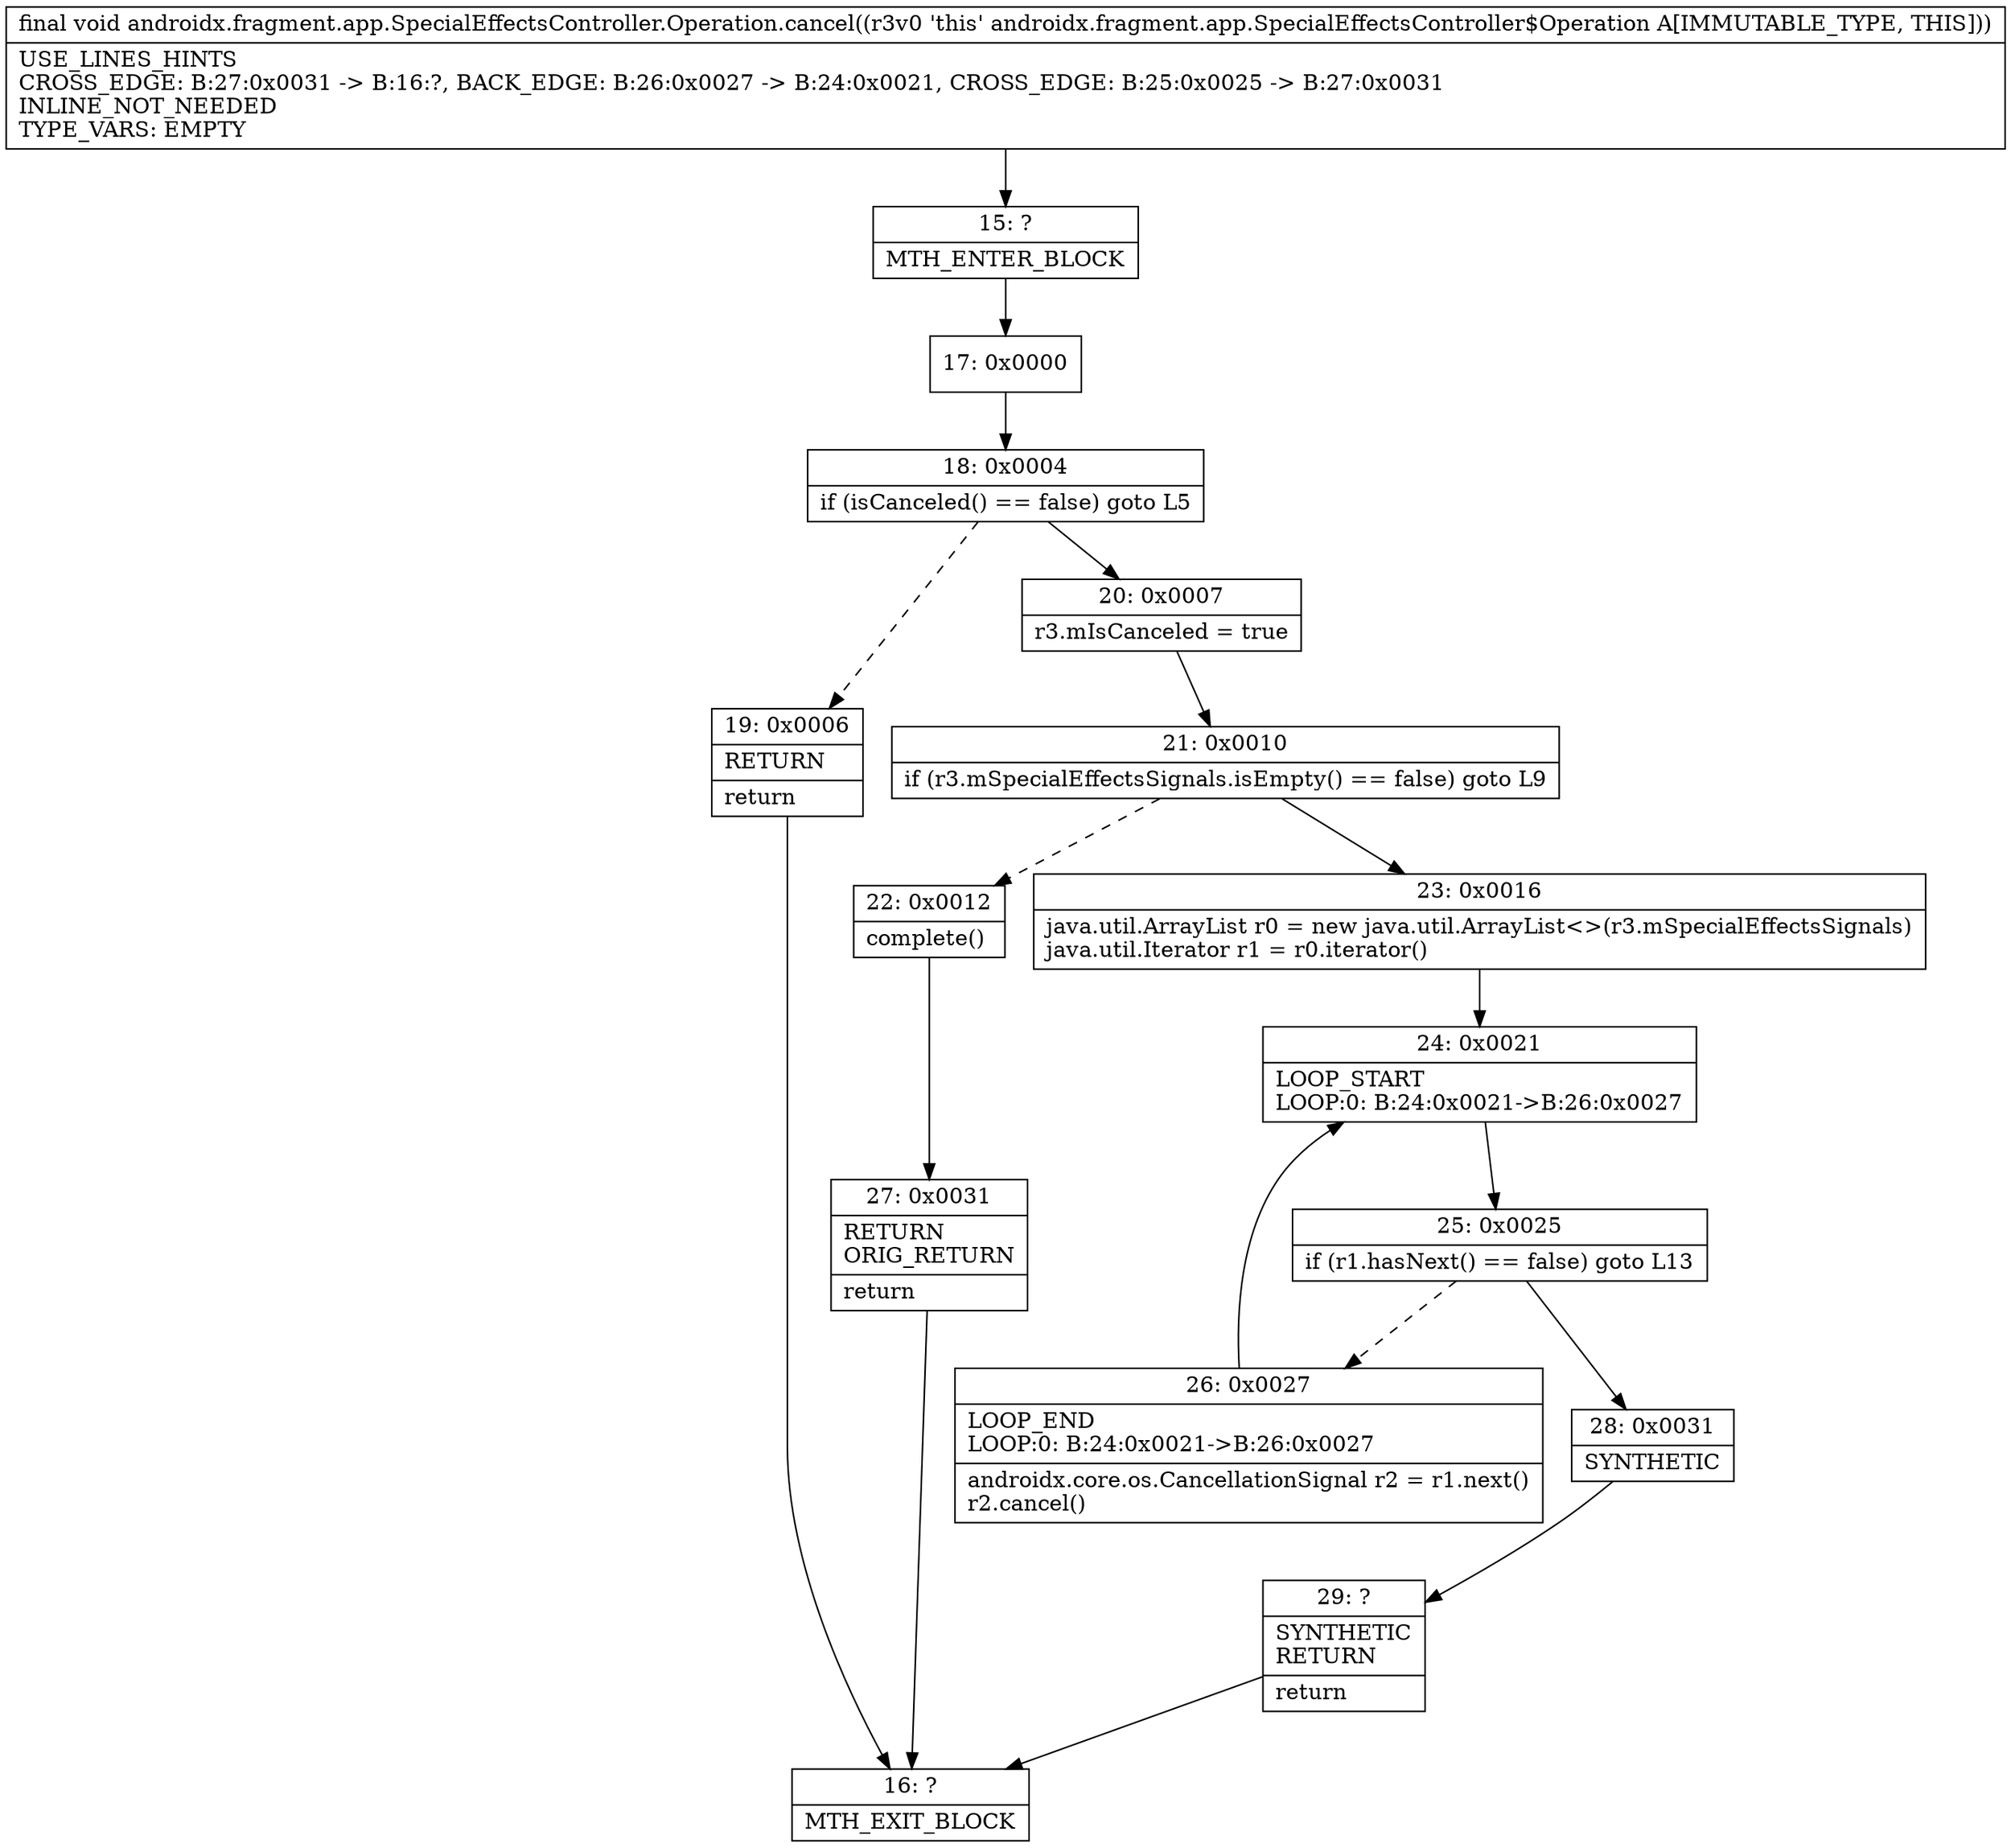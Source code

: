 digraph "CFG forandroidx.fragment.app.SpecialEffectsController.Operation.cancel()V" {
Node_15 [shape=record,label="{15\:\ ?|MTH_ENTER_BLOCK\l}"];
Node_17 [shape=record,label="{17\:\ 0x0000}"];
Node_18 [shape=record,label="{18\:\ 0x0004|if (isCanceled() == false) goto L5\l}"];
Node_19 [shape=record,label="{19\:\ 0x0006|RETURN\l|return\l}"];
Node_16 [shape=record,label="{16\:\ ?|MTH_EXIT_BLOCK\l}"];
Node_20 [shape=record,label="{20\:\ 0x0007|r3.mIsCanceled = true\l}"];
Node_21 [shape=record,label="{21\:\ 0x0010|if (r3.mSpecialEffectsSignals.isEmpty() == false) goto L9\l}"];
Node_22 [shape=record,label="{22\:\ 0x0012|complete()\l}"];
Node_27 [shape=record,label="{27\:\ 0x0031|RETURN\lORIG_RETURN\l|return\l}"];
Node_23 [shape=record,label="{23\:\ 0x0016|java.util.ArrayList r0 = new java.util.ArrayList\<\>(r3.mSpecialEffectsSignals)\ljava.util.Iterator r1 = r0.iterator()\l}"];
Node_24 [shape=record,label="{24\:\ 0x0021|LOOP_START\lLOOP:0: B:24:0x0021\-\>B:26:0x0027\l}"];
Node_25 [shape=record,label="{25\:\ 0x0025|if (r1.hasNext() == false) goto L13\l}"];
Node_26 [shape=record,label="{26\:\ 0x0027|LOOP_END\lLOOP:0: B:24:0x0021\-\>B:26:0x0027\l|androidx.core.os.CancellationSignal r2 = r1.next()\lr2.cancel()\l}"];
Node_28 [shape=record,label="{28\:\ 0x0031|SYNTHETIC\l}"];
Node_29 [shape=record,label="{29\:\ ?|SYNTHETIC\lRETURN\l|return\l}"];
MethodNode[shape=record,label="{final void androidx.fragment.app.SpecialEffectsController.Operation.cancel((r3v0 'this' androidx.fragment.app.SpecialEffectsController$Operation A[IMMUTABLE_TYPE, THIS]))  | USE_LINES_HINTS\lCROSS_EDGE: B:27:0x0031 \-\> B:16:?, BACK_EDGE: B:26:0x0027 \-\> B:24:0x0021, CROSS_EDGE: B:25:0x0025 \-\> B:27:0x0031\lINLINE_NOT_NEEDED\lTYPE_VARS: EMPTY\l}"];
MethodNode -> Node_15;Node_15 -> Node_17;
Node_17 -> Node_18;
Node_18 -> Node_19[style=dashed];
Node_18 -> Node_20;
Node_19 -> Node_16;
Node_20 -> Node_21;
Node_21 -> Node_22[style=dashed];
Node_21 -> Node_23;
Node_22 -> Node_27;
Node_27 -> Node_16;
Node_23 -> Node_24;
Node_24 -> Node_25;
Node_25 -> Node_26[style=dashed];
Node_25 -> Node_28;
Node_26 -> Node_24;
Node_28 -> Node_29;
Node_29 -> Node_16;
}

